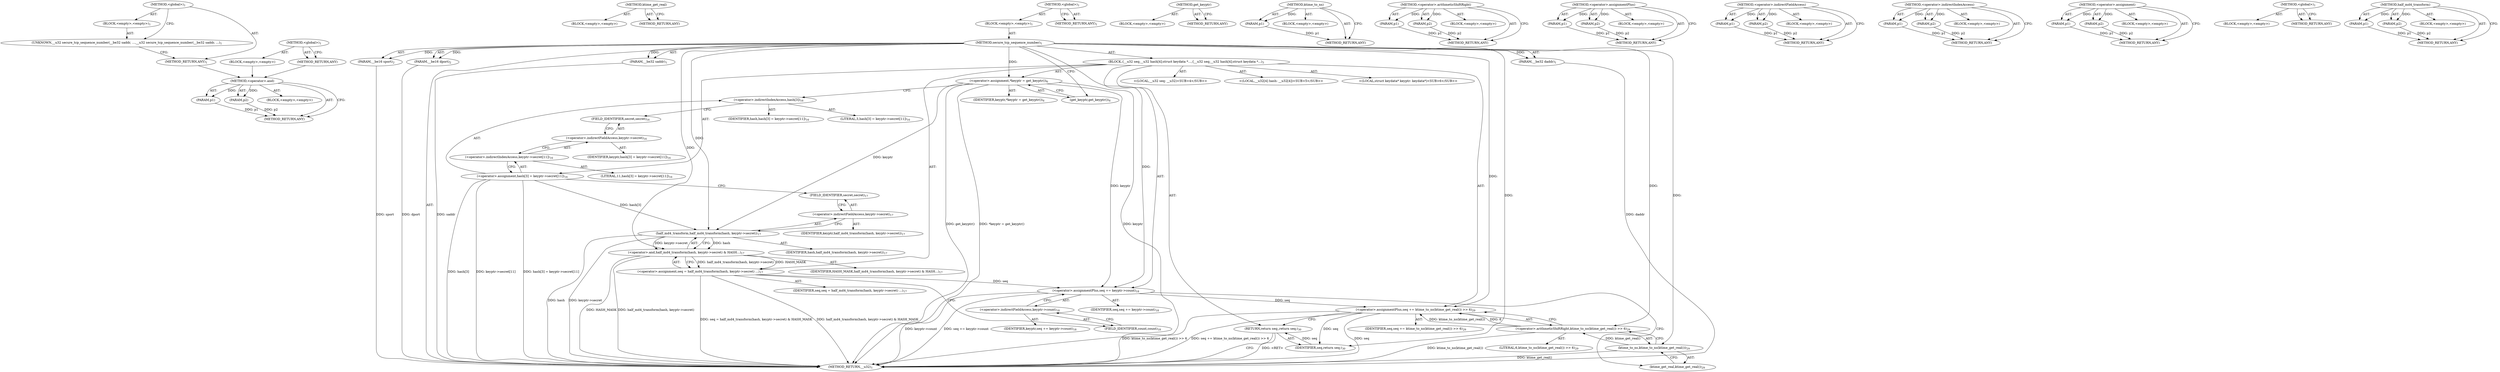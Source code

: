 digraph "&lt;global&gt;" {
vulnerable_96 [label=<(METHOD,&lt;operator&gt;.and)>];
vulnerable_97 [label=<(PARAM,p1)>];
vulnerable_98 [label=<(PARAM,p2)>];
vulnerable_99 [label=<(BLOCK,&lt;empty&gt;,&lt;empty&gt;)>];
vulnerable_100 [label=<(METHOD_RETURN,ANY)>];
vulnerable_120 [label=<(METHOD,ktime_get_real)>];
vulnerable_121 [label=<(BLOCK,&lt;empty&gt;,&lt;empty&gt;)>];
vulnerable_122 [label=<(METHOD_RETURN,ANY)>];
vulnerable_6 [label=<(METHOD,&lt;global&gt;)<SUB>1</SUB>>];
vulnerable_7 [label=<(BLOCK,&lt;empty&gt;,&lt;empty&gt;)<SUB>1</SUB>>];
vulnerable_8 [label=<(METHOD,secure_tcp_sequence_number)<SUB>1</SUB>>];
vulnerable_9 [label=<(PARAM,__be32 saddr)<SUB>1</SUB>>];
vulnerable_10 [label=<(PARAM,__be32 daddr)<SUB>1</SUB>>];
vulnerable_11 [label=<(PARAM,__be16 sport)<SUB>2</SUB>>];
vulnerable_12 [label=<(PARAM,__be16 dport)<SUB>2</SUB>>];
vulnerable_13 [label=<(BLOCK,{
	__u32 seq;
	__u32 hash[4];
	struct keydata *...,{
	__u32 seq;
	__u32 hash[4];
	struct keydata *...)<SUB>3</SUB>>];
vulnerable_14 [label="<(LOCAL,__u32 seq: __u32)<SUB>4</SUB>>"];
vulnerable_15 [label="<(LOCAL,__u32[4] hash: __u32[4])<SUB>5</SUB>>"];
vulnerable_16 [label="<(LOCAL,struct keydata* keyptr: keydata*)<SUB>6</SUB>>"];
vulnerable_17 [label=<(&lt;operator&gt;.assignment,*keyptr = get_keyptr())<SUB>6</SUB>>];
vulnerable_18 [label=<(IDENTIFIER,keyptr,*keyptr = get_keyptr())<SUB>6</SUB>>];
vulnerable_19 [label=<(get_keyptr,get_keyptr())<SUB>6</SUB>>];
vulnerable_20 [label=<(&lt;operator&gt;.assignment,hash[3] = keyptr-&gt;secret[11])<SUB>16</SUB>>];
vulnerable_21 [label=<(&lt;operator&gt;.indirectIndexAccess,hash[3])<SUB>16</SUB>>];
vulnerable_22 [label=<(IDENTIFIER,hash,hash[3] = keyptr-&gt;secret[11])<SUB>16</SUB>>];
vulnerable_23 [label=<(LITERAL,3,hash[3] = keyptr-&gt;secret[11])<SUB>16</SUB>>];
vulnerable_24 [label=<(&lt;operator&gt;.indirectIndexAccess,keyptr-&gt;secret[11])<SUB>16</SUB>>];
vulnerable_25 [label=<(&lt;operator&gt;.indirectFieldAccess,keyptr-&gt;secret)<SUB>16</SUB>>];
vulnerable_26 [label=<(IDENTIFIER,keyptr,hash[3] = keyptr-&gt;secret[11])<SUB>16</SUB>>];
vulnerable_27 [label=<(FIELD_IDENTIFIER,secret,secret)<SUB>16</SUB>>];
vulnerable_28 [label=<(LITERAL,11,hash[3] = keyptr-&gt;secret[11])<SUB>16</SUB>>];
vulnerable_29 [label=<(&lt;operator&gt;.assignment,seq = half_md4_transform(hash, keyptr-&gt;secret) ...)<SUB>17</SUB>>];
vulnerable_30 [label=<(IDENTIFIER,seq,seq = half_md4_transform(hash, keyptr-&gt;secret) ...)<SUB>17</SUB>>];
vulnerable_31 [label=<(&lt;operator&gt;.and,half_md4_transform(hash, keyptr-&gt;secret) &amp; HASH...)<SUB>17</SUB>>];
vulnerable_32 [label=<(half_md4_transform,half_md4_transform(hash, keyptr-&gt;secret))<SUB>17</SUB>>];
vulnerable_33 [label=<(IDENTIFIER,hash,half_md4_transform(hash, keyptr-&gt;secret))<SUB>17</SUB>>];
vulnerable_34 [label=<(&lt;operator&gt;.indirectFieldAccess,keyptr-&gt;secret)<SUB>17</SUB>>];
vulnerable_35 [label=<(IDENTIFIER,keyptr,half_md4_transform(hash, keyptr-&gt;secret))<SUB>17</SUB>>];
vulnerable_36 [label=<(FIELD_IDENTIFIER,secret,secret)<SUB>17</SUB>>];
vulnerable_37 [label=<(IDENTIFIER,HASH_MASK,half_md4_transform(hash, keyptr-&gt;secret) &amp; HASH...)<SUB>17</SUB>>];
vulnerable_38 [label=<(&lt;operator&gt;.assignmentPlus,seq += keyptr-&gt;count)<SUB>18</SUB>>];
vulnerable_39 [label=<(IDENTIFIER,seq,seq += keyptr-&gt;count)<SUB>18</SUB>>];
vulnerable_40 [label=<(&lt;operator&gt;.indirectFieldAccess,keyptr-&gt;count)<SUB>18</SUB>>];
vulnerable_41 [label=<(IDENTIFIER,keyptr,seq += keyptr-&gt;count)<SUB>18</SUB>>];
vulnerable_42 [label=<(FIELD_IDENTIFIER,count,count)<SUB>18</SUB>>];
vulnerable_43 [label=<(&lt;operator&gt;.assignmentPlus,seq += ktime_to_ns(ktime_get_real()) &gt;&gt; 6)<SUB>29</SUB>>];
vulnerable_44 [label=<(IDENTIFIER,seq,seq += ktime_to_ns(ktime_get_real()) &gt;&gt; 6)<SUB>29</SUB>>];
vulnerable_45 [label=<(&lt;operator&gt;.arithmeticShiftRight,ktime_to_ns(ktime_get_real()) &gt;&gt; 6)<SUB>29</SUB>>];
vulnerable_46 [label=<(ktime_to_ns,ktime_to_ns(ktime_get_real()))<SUB>29</SUB>>];
vulnerable_47 [label=<(ktime_get_real,ktime_get_real())<SUB>29</SUB>>];
vulnerable_48 [label=<(LITERAL,6,ktime_to_ns(ktime_get_real()) &gt;&gt; 6)<SUB>29</SUB>>];
vulnerable_49 [label=<(RETURN,return seq;,return seq;)<SUB>30</SUB>>];
vulnerable_50 [label=<(IDENTIFIER,seq,return seq;)<SUB>30</SUB>>];
vulnerable_51 [label=<(METHOD_RETURN,__u32)<SUB>1</SUB>>];
vulnerable_53 [label=<(METHOD_RETURN,ANY)<SUB>1</SUB>>];
vulnerable_83 [label=<(METHOD,get_keyptr)>];
vulnerable_84 [label=<(BLOCK,&lt;empty&gt;,&lt;empty&gt;)>];
vulnerable_85 [label=<(METHOD_RETURN,ANY)>];
vulnerable_116 [label=<(METHOD,ktime_to_ns)>];
vulnerable_117 [label=<(PARAM,p1)>];
vulnerable_118 [label=<(BLOCK,&lt;empty&gt;,&lt;empty&gt;)>];
vulnerable_119 [label=<(METHOD_RETURN,ANY)>];
vulnerable_111 [label=<(METHOD,&lt;operator&gt;.arithmeticShiftRight)>];
vulnerable_112 [label=<(PARAM,p1)>];
vulnerable_113 [label=<(PARAM,p2)>];
vulnerable_114 [label=<(BLOCK,&lt;empty&gt;,&lt;empty&gt;)>];
vulnerable_115 [label=<(METHOD_RETURN,ANY)>];
vulnerable_106 [label=<(METHOD,&lt;operator&gt;.assignmentPlus)>];
vulnerable_107 [label=<(PARAM,p1)>];
vulnerable_108 [label=<(PARAM,p2)>];
vulnerable_109 [label=<(BLOCK,&lt;empty&gt;,&lt;empty&gt;)>];
vulnerable_110 [label=<(METHOD_RETURN,ANY)>];
vulnerable_91 [label=<(METHOD,&lt;operator&gt;.indirectFieldAccess)>];
vulnerable_92 [label=<(PARAM,p1)>];
vulnerable_93 [label=<(PARAM,p2)>];
vulnerable_94 [label=<(BLOCK,&lt;empty&gt;,&lt;empty&gt;)>];
vulnerable_95 [label=<(METHOD_RETURN,ANY)>];
vulnerable_86 [label=<(METHOD,&lt;operator&gt;.indirectIndexAccess)>];
vulnerable_87 [label=<(PARAM,p1)>];
vulnerable_88 [label=<(PARAM,p2)>];
vulnerable_89 [label=<(BLOCK,&lt;empty&gt;,&lt;empty&gt;)>];
vulnerable_90 [label=<(METHOD_RETURN,ANY)>];
vulnerable_78 [label=<(METHOD,&lt;operator&gt;.assignment)>];
vulnerable_79 [label=<(PARAM,p1)>];
vulnerable_80 [label=<(PARAM,p2)>];
vulnerable_81 [label=<(BLOCK,&lt;empty&gt;,&lt;empty&gt;)>];
vulnerable_82 [label=<(METHOD_RETURN,ANY)>];
vulnerable_72 [label=<(METHOD,&lt;global&gt;)<SUB>1</SUB>>];
vulnerable_73 [label=<(BLOCK,&lt;empty&gt;,&lt;empty&gt;)>];
vulnerable_74 [label=<(METHOD_RETURN,ANY)>];
vulnerable_101 [label=<(METHOD,half_md4_transform)>];
vulnerable_102 [label=<(PARAM,p1)>];
vulnerable_103 [label=<(PARAM,p2)>];
vulnerable_104 [label=<(BLOCK,&lt;empty&gt;,&lt;empty&gt;)>];
vulnerable_105 [label=<(METHOD_RETURN,ANY)>];
fixed_6 [label=<(METHOD,&lt;global&gt;)<SUB>1</SUB>>];
fixed_7 [label=<(BLOCK,&lt;empty&gt;,&lt;empty&gt;)<SUB>1</SUB>>];
fixed_8 [label=<(UNKNOWN,__u32 secure_tcp_sequence_number(__be32 saddr, ...,__u32 secure_tcp_sequence_number(__be32 saddr, ...)<SUB>1</SUB>>];
fixed_9 [label=<(METHOD_RETURN,ANY)<SUB>1</SUB>>];
fixed_14 [label=<(METHOD,&lt;global&gt;)<SUB>1</SUB>>];
fixed_15 [label=<(BLOCK,&lt;empty&gt;,&lt;empty&gt;)>];
fixed_16 [label=<(METHOD_RETURN,ANY)>];
vulnerable_96 -> vulnerable_97  [key=0, label="AST: "];
vulnerable_96 -> vulnerable_97  [key=1, label="DDG: "];
vulnerable_96 -> vulnerable_99  [key=0, label="AST: "];
vulnerable_96 -> vulnerable_98  [key=0, label="AST: "];
vulnerable_96 -> vulnerable_98  [key=1, label="DDG: "];
vulnerable_96 -> vulnerable_100  [key=0, label="AST: "];
vulnerable_96 -> vulnerable_100  [key=1, label="CFG: "];
vulnerable_97 -> vulnerable_100  [key=0, label="DDG: p1"];
vulnerable_98 -> vulnerable_100  [key=0, label="DDG: p2"];
vulnerable_120 -> vulnerable_121  [key=0, label="AST: "];
vulnerable_120 -> vulnerable_122  [key=0, label="AST: "];
vulnerable_120 -> vulnerable_122  [key=1, label="CFG: "];
vulnerable_6 -> vulnerable_7  [key=0, label="AST: "];
vulnerable_6 -> vulnerable_53  [key=0, label="AST: "];
vulnerable_6 -> vulnerable_53  [key=1, label="CFG: "];
vulnerable_7 -> vulnerable_8  [key=0, label="AST: "];
vulnerable_8 -> vulnerable_9  [key=0, label="AST: "];
vulnerable_8 -> vulnerable_9  [key=1, label="DDG: "];
vulnerable_8 -> vulnerable_10  [key=0, label="AST: "];
vulnerable_8 -> vulnerable_10  [key=1, label="DDG: "];
vulnerable_8 -> vulnerable_11  [key=0, label="AST: "];
vulnerable_8 -> vulnerable_11  [key=1, label="DDG: "];
vulnerable_8 -> vulnerable_12  [key=0, label="AST: "];
vulnerable_8 -> vulnerable_12  [key=1, label="DDG: "];
vulnerable_8 -> vulnerable_13  [key=0, label="AST: "];
vulnerable_8 -> vulnerable_51  [key=0, label="AST: "];
vulnerable_8 -> vulnerable_19  [key=0, label="CFG: "];
vulnerable_8 -> vulnerable_17  [key=0, label="DDG: "];
vulnerable_8 -> vulnerable_38  [key=0, label="DDG: "];
vulnerable_8 -> vulnerable_43  [key=0, label="DDG: "];
vulnerable_8 -> vulnerable_50  [key=0, label="DDG: "];
vulnerable_8 -> vulnerable_31  [key=0, label="DDG: "];
vulnerable_8 -> vulnerable_45  [key=0, label="DDG: "];
vulnerable_8 -> vulnerable_32  [key=0, label="DDG: "];
vulnerable_8 -> vulnerable_46  [key=0, label="DDG: "];
vulnerable_9 -> vulnerable_51  [key=0, label="DDG: saddr"];
vulnerable_10 -> vulnerable_51  [key=0, label="DDG: daddr"];
vulnerable_11 -> vulnerable_51  [key=0, label="DDG: sport"];
vulnerable_12 -> vulnerable_51  [key=0, label="DDG: dport"];
vulnerable_13 -> vulnerable_14  [key=0, label="AST: "];
vulnerable_13 -> vulnerable_15  [key=0, label="AST: "];
vulnerable_13 -> vulnerable_16  [key=0, label="AST: "];
vulnerable_13 -> vulnerable_17  [key=0, label="AST: "];
vulnerable_13 -> vulnerable_20  [key=0, label="AST: "];
vulnerable_13 -> vulnerable_29  [key=0, label="AST: "];
vulnerable_13 -> vulnerable_38  [key=0, label="AST: "];
vulnerable_13 -> vulnerable_43  [key=0, label="AST: "];
vulnerable_13 -> vulnerable_49  [key=0, label="AST: "];
vulnerable_17 -> vulnerable_18  [key=0, label="AST: "];
vulnerable_17 -> vulnerable_19  [key=0, label="AST: "];
vulnerable_17 -> vulnerable_21  [key=0, label="CFG: "];
vulnerable_17 -> vulnerable_51  [key=0, label="DDG: keyptr"];
vulnerable_17 -> vulnerable_51  [key=1, label="DDG: get_keyptr()"];
vulnerable_17 -> vulnerable_51  [key=2, label="DDG: *keyptr = get_keyptr()"];
vulnerable_17 -> vulnerable_38  [key=0, label="DDG: keyptr"];
vulnerable_17 -> vulnerable_32  [key=0, label="DDG: keyptr"];
vulnerable_19 -> vulnerable_17  [key=0, label="CFG: "];
vulnerable_20 -> vulnerable_21  [key=0, label="AST: "];
vulnerable_20 -> vulnerable_24  [key=0, label="AST: "];
vulnerable_20 -> vulnerable_36  [key=0, label="CFG: "];
vulnerable_20 -> vulnerable_51  [key=0, label="DDG: hash[3]"];
vulnerable_20 -> vulnerable_51  [key=1, label="DDG: keyptr-&gt;secret[11]"];
vulnerable_20 -> vulnerable_51  [key=2, label="DDG: hash[3] = keyptr-&gt;secret[11]"];
vulnerable_20 -> vulnerable_32  [key=0, label="DDG: hash[3]"];
vulnerable_21 -> vulnerable_22  [key=0, label="AST: "];
vulnerable_21 -> vulnerable_23  [key=0, label="AST: "];
vulnerable_21 -> vulnerable_27  [key=0, label="CFG: "];
vulnerable_24 -> vulnerable_25  [key=0, label="AST: "];
vulnerable_24 -> vulnerable_28  [key=0, label="AST: "];
vulnerable_24 -> vulnerable_20  [key=0, label="CFG: "];
vulnerable_25 -> vulnerable_26  [key=0, label="AST: "];
vulnerable_25 -> vulnerable_27  [key=0, label="AST: "];
vulnerable_25 -> vulnerable_24  [key=0, label="CFG: "];
vulnerable_27 -> vulnerable_25  [key=0, label="CFG: "];
vulnerable_29 -> vulnerable_30  [key=0, label="AST: "];
vulnerable_29 -> vulnerable_31  [key=0, label="AST: "];
vulnerable_29 -> vulnerable_42  [key=0, label="CFG: "];
vulnerable_29 -> vulnerable_51  [key=0, label="DDG: half_md4_transform(hash, keyptr-&gt;secret) &amp; HASH_MASK"];
vulnerable_29 -> vulnerable_51  [key=1, label="DDG: seq = half_md4_transform(hash, keyptr-&gt;secret) &amp; HASH_MASK"];
vulnerable_29 -> vulnerable_38  [key=0, label="DDG: seq"];
vulnerable_31 -> vulnerable_32  [key=0, label="AST: "];
vulnerable_31 -> vulnerable_37  [key=0, label="AST: "];
vulnerable_31 -> vulnerable_29  [key=0, label="CFG: "];
vulnerable_31 -> vulnerable_29  [key=1, label="DDG: half_md4_transform(hash, keyptr-&gt;secret)"];
vulnerable_31 -> vulnerable_29  [key=2, label="DDG: HASH_MASK"];
vulnerable_31 -> vulnerable_51  [key=0, label="DDG: half_md4_transform(hash, keyptr-&gt;secret)"];
vulnerable_31 -> vulnerable_51  [key=1, label="DDG: HASH_MASK"];
vulnerable_32 -> vulnerable_33  [key=0, label="AST: "];
vulnerable_32 -> vulnerable_34  [key=0, label="AST: "];
vulnerable_32 -> vulnerable_31  [key=0, label="CFG: "];
vulnerable_32 -> vulnerable_31  [key=1, label="DDG: hash"];
vulnerable_32 -> vulnerable_31  [key=2, label="DDG: keyptr-&gt;secret"];
vulnerable_32 -> vulnerable_51  [key=0, label="DDG: hash"];
vulnerable_32 -> vulnerable_51  [key=1, label="DDG: keyptr-&gt;secret"];
vulnerable_34 -> vulnerable_35  [key=0, label="AST: "];
vulnerable_34 -> vulnerable_36  [key=0, label="AST: "];
vulnerable_34 -> vulnerable_32  [key=0, label="CFG: "];
vulnerable_36 -> vulnerable_34  [key=0, label="CFG: "];
vulnerable_38 -> vulnerable_39  [key=0, label="AST: "];
vulnerable_38 -> vulnerable_40  [key=0, label="AST: "];
vulnerable_38 -> vulnerable_47  [key=0, label="CFG: "];
vulnerable_38 -> vulnerable_51  [key=0, label="DDG: keyptr-&gt;count"];
vulnerable_38 -> vulnerable_51  [key=1, label="DDG: seq += keyptr-&gt;count"];
vulnerable_38 -> vulnerable_43  [key=0, label="DDG: seq"];
vulnerable_40 -> vulnerable_41  [key=0, label="AST: "];
vulnerable_40 -> vulnerable_42  [key=0, label="AST: "];
vulnerable_40 -> vulnerable_38  [key=0, label="CFG: "];
vulnerable_42 -> vulnerable_40  [key=0, label="CFG: "];
vulnerable_43 -> vulnerable_44  [key=0, label="AST: "];
vulnerable_43 -> vulnerable_45  [key=0, label="AST: "];
vulnerable_43 -> vulnerable_49  [key=0, label="CFG: "];
vulnerable_43 -> vulnerable_51  [key=0, label="DDG: seq"];
vulnerable_43 -> vulnerable_51  [key=1, label="DDG: ktime_to_ns(ktime_get_real()) &gt;&gt; 6"];
vulnerable_43 -> vulnerable_51  [key=2, label="DDG: seq += ktime_to_ns(ktime_get_real()) &gt;&gt; 6"];
vulnerable_43 -> vulnerable_50  [key=0, label="DDG: seq"];
vulnerable_45 -> vulnerable_46  [key=0, label="AST: "];
vulnerable_45 -> vulnerable_48  [key=0, label="AST: "];
vulnerable_45 -> vulnerable_43  [key=0, label="CFG: "];
vulnerable_45 -> vulnerable_43  [key=1, label="DDG: ktime_to_ns(ktime_get_real())"];
vulnerable_45 -> vulnerable_43  [key=2, label="DDG: 6"];
vulnerable_45 -> vulnerable_51  [key=0, label="DDG: ktime_to_ns(ktime_get_real())"];
vulnerable_46 -> vulnerable_47  [key=0, label="AST: "];
vulnerable_46 -> vulnerable_45  [key=0, label="CFG: "];
vulnerable_46 -> vulnerable_45  [key=1, label="DDG: ktime_get_real()"];
vulnerable_46 -> vulnerable_51  [key=0, label="DDG: ktime_get_real()"];
vulnerable_47 -> vulnerable_46  [key=0, label="CFG: "];
vulnerable_49 -> vulnerable_50  [key=0, label="AST: "];
vulnerable_49 -> vulnerable_51  [key=0, label="CFG: "];
vulnerable_49 -> vulnerable_51  [key=1, label="DDG: &lt;RET&gt;"];
vulnerable_50 -> vulnerable_49  [key=0, label="DDG: seq"];
vulnerable_83 -> vulnerable_84  [key=0, label="AST: "];
vulnerable_83 -> vulnerable_85  [key=0, label="AST: "];
vulnerable_83 -> vulnerable_85  [key=1, label="CFG: "];
vulnerable_116 -> vulnerable_117  [key=0, label="AST: "];
vulnerable_116 -> vulnerable_117  [key=1, label="DDG: "];
vulnerable_116 -> vulnerable_118  [key=0, label="AST: "];
vulnerable_116 -> vulnerable_119  [key=0, label="AST: "];
vulnerable_116 -> vulnerable_119  [key=1, label="CFG: "];
vulnerable_117 -> vulnerable_119  [key=0, label="DDG: p1"];
vulnerable_111 -> vulnerable_112  [key=0, label="AST: "];
vulnerable_111 -> vulnerable_112  [key=1, label="DDG: "];
vulnerable_111 -> vulnerable_114  [key=0, label="AST: "];
vulnerable_111 -> vulnerable_113  [key=0, label="AST: "];
vulnerable_111 -> vulnerable_113  [key=1, label="DDG: "];
vulnerable_111 -> vulnerable_115  [key=0, label="AST: "];
vulnerable_111 -> vulnerable_115  [key=1, label="CFG: "];
vulnerable_112 -> vulnerable_115  [key=0, label="DDG: p1"];
vulnerable_113 -> vulnerable_115  [key=0, label="DDG: p2"];
vulnerable_106 -> vulnerable_107  [key=0, label="AST: "];
vulnerable_106 -> vulnerable_107  [key=1, label="DDG: "];
vulnerable_106 -> vulnerable_109  [key=0, label="AST: "];
vulnerable_106 -> vulnerable_108  [key=0, label="AST: "];
vulnerable_106 -> vulnerable_108  [key=1, label="DDG: "];
vulnerable_106 -> vulnerable_110  [key=0, label="AST: "];
vulnerable_106 -> vulnerable_110  [key=1, label="CFG: "];
vulnerable_107 -> vulnerable_110  [key=0, label="DDG: p1"];
vulnerable_108 -> vulnerable_110  [key=0, label="DDG: p2"];
vulnerable_91 -> vulnerable_92  [key=0, label="AST: "];
vulnerable_91 -> vulnerable_92  [key=1, label="DDG: "];
vulnerable_91 -> vulnerable_94  [key=0, label="AST: "];
vulnerable_91 -> vulnerable_93  [key=0, label="AST: "];
vulnerable_91 -> vulnerable_93  [key=1, label="DDG: "];
vulnerable_91 -> vulnerable_95  [key=0, label="AST: "];
vulnerable_91 -> vulnerable_95  [key=1, label="CFG: "];
vulnerable_92 -> vulnerable_95  [key=0, label="DDG: p1"];
vulnerable_93 -> vulnerable_95  [key=0, label="DDG: p2"];
vulnerable_86 -> vulnerable_87  [key=0, label="AST: "];
vulnerable_86 -> vulnerable_87  [key=1, label="DDG: "];
vulnerable_86 -> vulnerable_89  [key=0, label="AST: "];
vulnerable_86 -> vulnerable_88  [key=0, label="AST: "];
vulnerable_86 -> vulnerable_88  [key=1, label="DDG: "];
vulnerable_86 -> vulnerable_90  [key=0, label="AST: "];
vulnerable_86 -> vulnerable_90  [key=1, label="CFG: "];
vulnerable_87 -> vulnerable_90  [key=0, label="DDG: p1"];
vulnerable_88 -> vulnerable_90  [key=0, label="DDG: p2"];
vulnerable_78 -> vulnerable_79  [key=0, label="AST: "];
vulnerable_78 -> vulnerable_79  [key=1, label="DDG: "];
vulnerable_78 -> vulnerable_81  [key=0, label="AST: "];
vulnerable_78 -> vulnerable_80  [key=0, label="AST: "];
vulnerable_78 -> vulnerable_80  [key=1, label="DDG: "];
vulnerable_78 -> vulnerable_82  [key=0, label="AST: "];
vulnerable_78 -> vulnerable_82  [key=1, label="CFG: "];
vulnerable_79 -> vulnerable_82  [key=0, label="DDG: p1"];
vulnerable_80 -> vulnerable_82  [key=0, label="DDG: p2"];
vulnerable_72 -> vulnerable_73  [key=0, label="AST: "];
vulnerable_72 -> vulnerable_74  [key=0, label="AST: "];
vulnerable_72 -> vulnerable_74  [key=1, label="CFG: "];
vulnerable_101 -> vulnerable_102  [key=0, label="AST: "];
vulnerable_101 -> vulnerable_102  [key=1, label="DDG: "];
vulnerable_101 -> vulnerable_104  [key=0, label="AST: "];
vulnerable_101 -> vulnerable_103  [key=0, label="AST: "];
vulnerable_101 -> vulnerable_103  [key=1, label="DDG: "];
vulnerable_101 -> vulnerable_105  [key=0, label="AST: "];
vulnerable_101 -> vulnerable_105  [key=1, label="CFG: "];
vulnerable_102 -> vulnerable_105  [key=0, label="DDG: p1"];
vulnerable_103 -> vulnerable_105  [key=0, label="DDG: p2"];
fixed_6 -> fixed_7  [key=0, label="AST: "];
fixed_6 -> fixed_9  [key=0, label="AST: "];
fixed_6 -> fixed_8  [key=0, label="CFG: "];
fixed_7 -> fixed_8  [key=0, label="AST: "];
fixed_8 -> fixed_9  [key=0, label="CFG: "];
fixed_9 -> vulnerable_96  [key=0];
fixed_14 -> fixed_15  [key=0, label="AST: "];
fixed_14 -> fixed_16  [key=0, label="AST: "];
fixed_14 -> fixed_16  [key=1, label="CFG: "];
fixed_15 -> vulnerable_96  [key=0];
fixed_16 -> vulnerable_96  [key=0];
}
